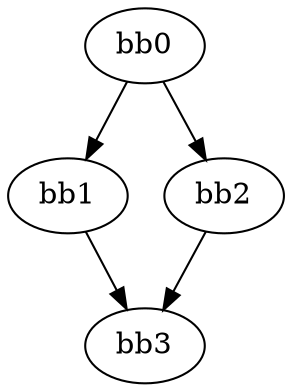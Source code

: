 digraph {
    0 [ label = "bb0\l" ]
    1 [ label = "bb1\l" ]
    2 [ label = "bb2\l" ]
    3 [ label = "bb3\l" ]
    0 -> 1 [ ]
    0 -> 2 [ ]
    1 -> 3 [ ]
    2 -> 3 [ ]
}

